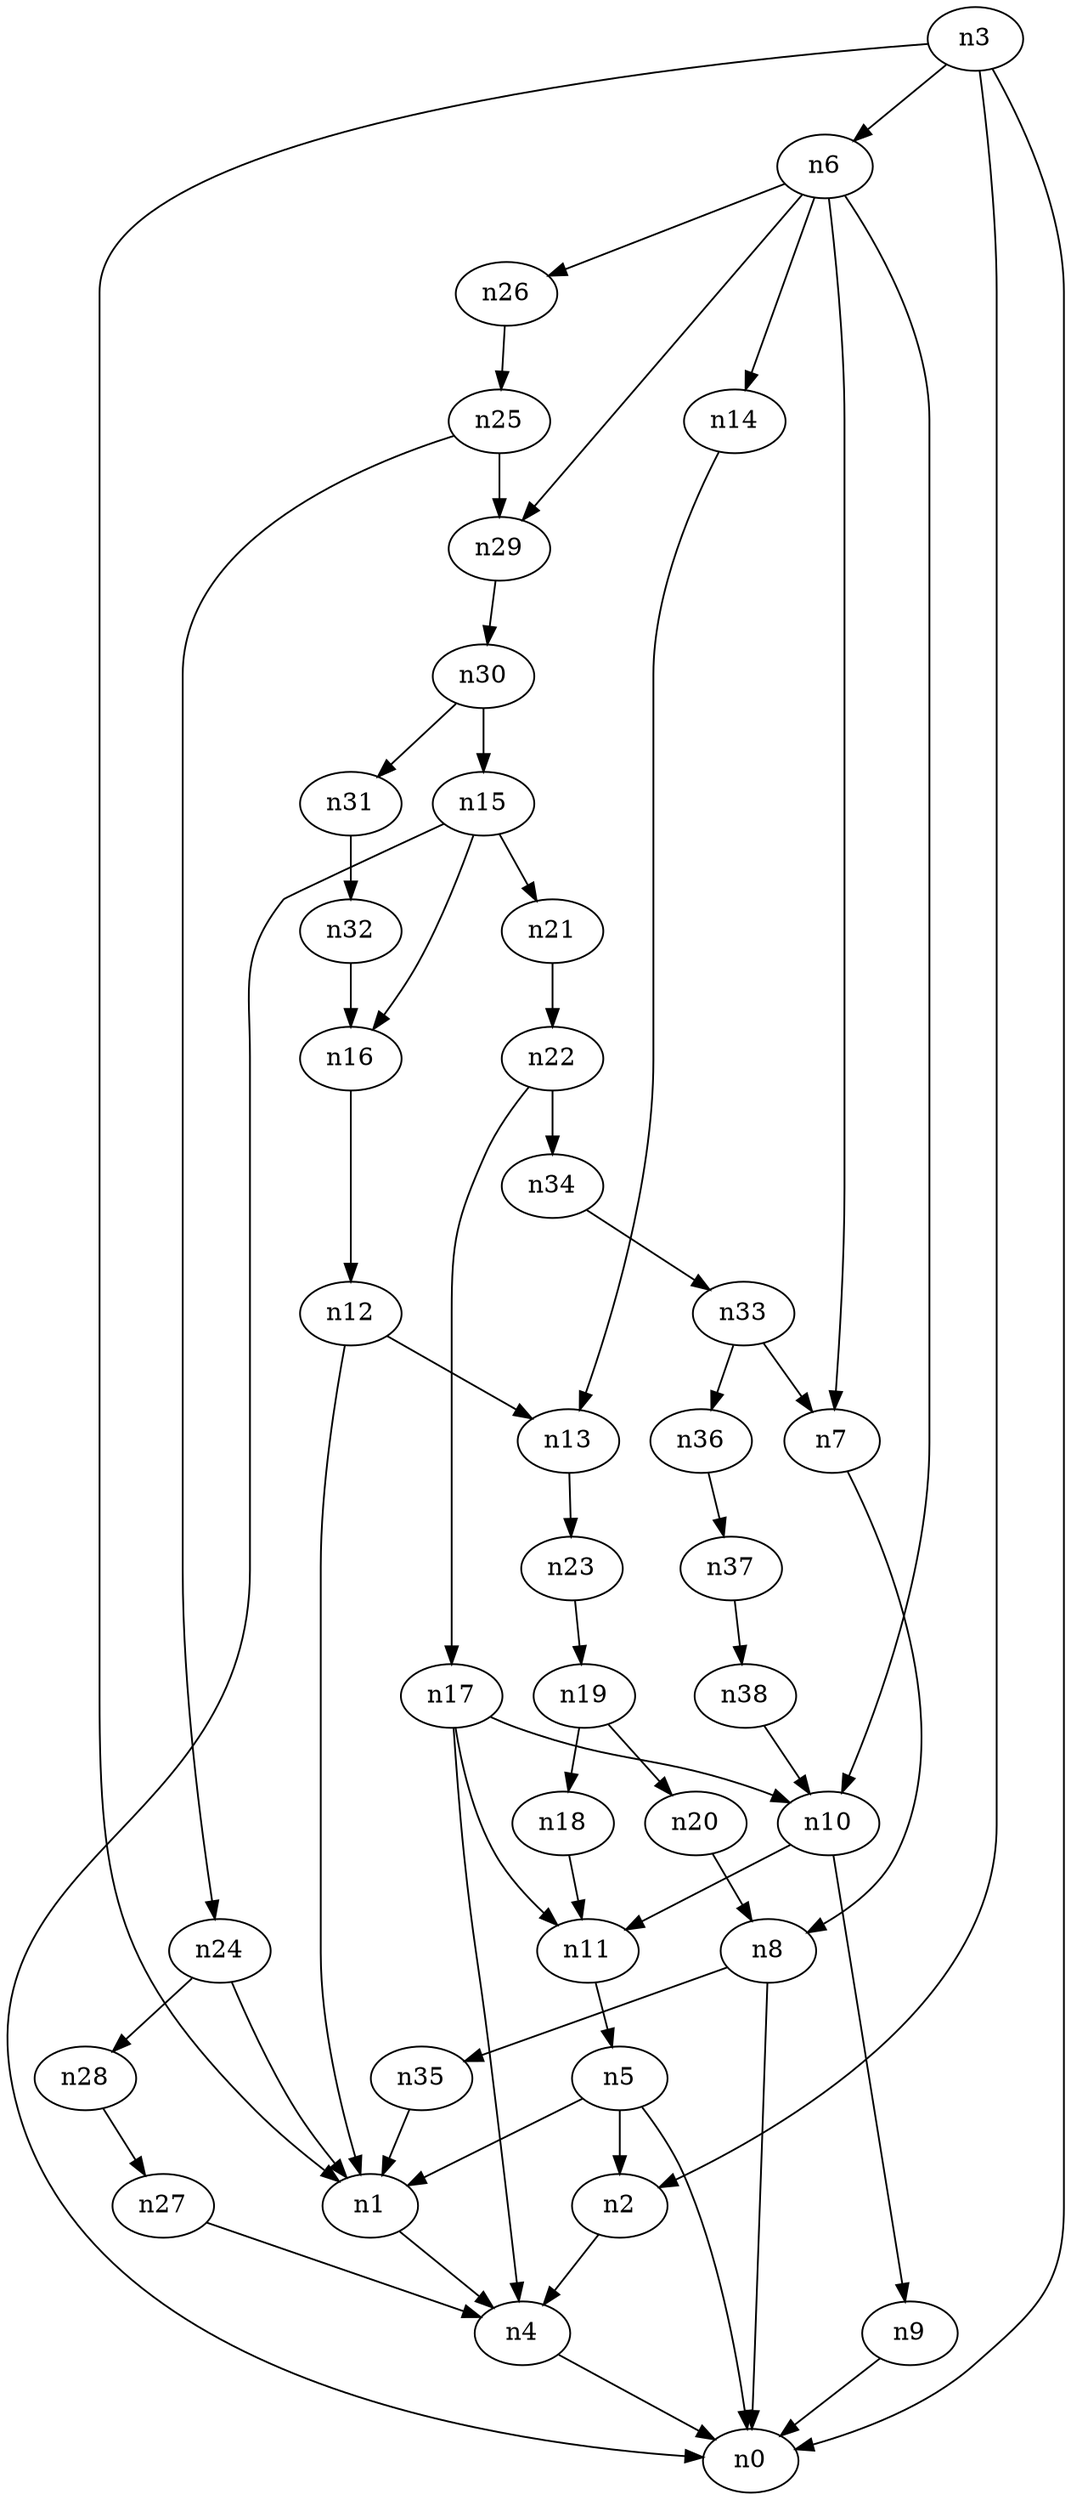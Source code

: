 digraph G {
	n1 -> n4	 [_graphml_id=e4];
	n2 -> n4	 [_graphml_id=e7];
	n3 -> n0	 [_graphml_id=e0];
	n3 -> n1	 [_graphml_id=e3];
	n3 -> n2	 [_graphml_id=e6];
	n3 -> n6	 [_graphml_id=e9];
	n4 -> n0	 [_graphml_id=e1];
	n5 -> n0	 [_graphml_id=e2];
	n5 -> n1	 [_graphml_id=e5];
	n5 -> n2	 [_graphml_id=e8];
	n6 -> n7	 [_graphml_id=e10];
	n6 -> n10	 [_graphml_id=e15];
	n6 -> n14	 [_graphml_id=e21];
	n6 -> n26	 [_graphml_id=e40];
	n6 -> n29	 [_graphml_id=e45];
	n7 -> n8	 [_graphml_id=e11];
	n8 -> n0	 [_graphml_id=e12];
	n8 -> n35	 [_graphml_id=e53];
	n9 -> n0	 [_graphml_id=e13];
	n10 -> n9	 [_graphml_id=e14];
	n10 -> n11	 [_graphml_id=e17];
	n11 -> n5	 [_graphml_id=e16];
	n12 -> n1	 [_graphml_id=e18];
	n12 -> n13	 [_graphml_id=e19];
	n13 -> n23	 [_graphml_id=e35];
	n14 -> n13	 [_graphml_id=e20];
	n15 -> n0	 [_graphml_id=e22];
	n15 -> n16	 [_graphml_id=e23];
	n15 -> n21	 [_graphml_id=e32];
	n16 -> n12	 [_graphml_id=e24];
	n17 -> n4	 [_graphml_id=e25];
	n17 -> n10	 [_graphml_id=e27];
	n17 -> n11	 [_graphml_id=e26];
	n18 -> n11	 [_graphml_id=e28];
	n19 -> n18	 [_graphml_id=e29];
	n19 -> n20	 [_graphml_id=e30];
	n20 -> n8	 [_graphml_id=e31];
	n21 -> n22	 [_graphml_id=e33];
	n22 -> n17	 [_graphml_id=e34];
	n22 -> n34	 [_graphml_id=e52];
	n23 -> n19	 [_graphml_id=e36];
	n24 -> n1	 [_graphml_id=e37];
	n24 -> n28	 [_graphml_id=e43];
	n25 -> n24	 [_graphml_id=e38];
	n25 -> n29	 [_graphml_id=e44];
	n26 -> n25	 [_graphml_id=e39];
	n27 -> n4	 [_graphml_id=e41];
	n28 -> n27	 [_graphml_id=e42];
	n29 -> n30	 [_graphml_id=e46];
	n30 -> n15	 [_graphml_id=e55];
	n30 -> n31	 [_graphml_id=e47];
	n31 -> n32	 [_graphml_id=e48];
	n32 -> n16	 [_graphml_id=e49];
	n33 -> n7	 [_graphml_id=e50];
	n33 -> n36	 [_graphml_id=e56];
	n34 -> n33	 [_graphml_id=e51];
	n35 -> n1	 [_graphml_id=e54];
	n36 -> n37	 [_graphml_id=e57];
	n37 -> n38	 [_graphml_id=e58];
	n38 -> n10	 [_graphml_id=e59];
}
